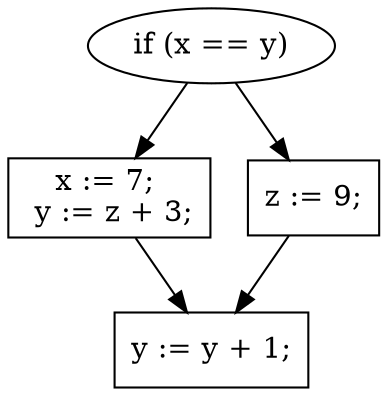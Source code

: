 digraph cfg_if {
	node [shape=box, label = "x := 7; \n y := z + 3;"]; stmt1;
	node [shape=box, label = "z := 9;"]; stmt2;
	node [shape=box, label = "y := y + 1;"]; stmt3;
	node [shape=ellipse,label = "if (x == y)"]; if;
	if -> stmt1;
	if -> stmt2;
	stmt1 -> stmt3;
	stmt2 -> stmt3;
}
